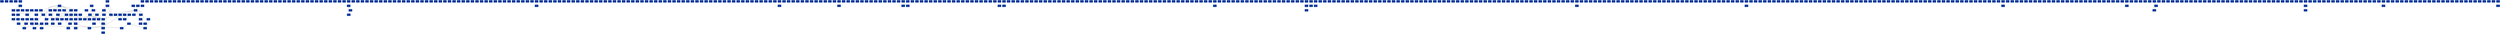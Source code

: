 strict graph grafo1 {
	graph [bb="0,0,38787,684", id=grafo1, overlap=False];
	node [label="\N", fontsize=8, shape=rectangle, style=filled];
	0 [color="#003399", fontcolor="#FFFFFF", height="0.5", pos="1392,666", width="0.75"];
	1 [color="#003399", fontcolor="#FFFFFF", height="0.5", pos="1464,666", width="0.75"];
	2 [color="#003399", fontcolor="#FFFFFF", height="0.5", pos="1536,666", width="0.75"];
	3 [color="#003399", fontcolor="#FFFFFF", height="0.5", pos="1608,666", width="0.75"];
	4 [color="#003399", fontcolor="#FFFFFF", height="0.5", pos="1680,522", width="0.75"];
	528 [color="#003399", fontcolor="#FFFFFF", height="0.5", pos="1752,450", width="0.75"];
	529 [color="#003399", fontcolor="#FFFFFF", height="0.5", pos="1752,378", width="0.75"];
	563 [color="#003399", fontcolor="#FFFFFF", height="0.5", pos="1824,378", width="0.75"];
	5 [color="#003399", fontcolor="#FFFFFF", height="0.5", pos="1752,666", width="0.75"];
	47 [color="#003399", fontcolor="#FFFFFF", height="0.5", pos="1752,594", width="0.75"];
	6 [color="#003399", fontcolor="#FFFFFF", height="0.5", pos="1824,666", width="0.75"];
	7 [color="#003399", fontcolor="#FFFFFF", height="0.5", pos="398,450", width="0.75"];
	188 [color="#003399", fontcolor="#FFFFFF", height="0.5", pos="660,306", width="0.75"];
	145 [color="#003399", fontcolor="#FFFFFF", height="0.5", pos="218,306", width="0.75"];
	209 [color="#003399", fontcolor="#FFFFFF", height="0.5", pos="135,234", width="0.75"];
	181 [color="#003399", fontcolor="#FFFFFF", height="0.5", pos="288,378", width="0.75"];
	61 [color="#003399", fontcolor="#FFFFFF", height="0.5", pos="140,378", width="0.75"];
	11 [color="#003399", fontcolor="#FFFFFF", height="0.5", pos="470,378", width="0.75"];
	183 [color="#003399", fontcolor="#FFFFFF", height="0.5", pos="614,378", width="0.75"];
	8 [color="#003399", fontcolor="#FFFFFF", height="0.5", pos="398,378", width="0.75"];
	43 [color="#003399", fontcolor="#FFFFFF", height="0.5", pos="542,378", width="0.75"];
	525 [color="#003399", fontcolor="#FFFFFF", height="0.5", pos="571,234", width="0.75"];
	217 [color="#003399", fontcolor="#FFFFFF", height="0.5", pos="334,306", width="0.75"];
	218 [color="#003399", fontcolor="#FFFFFF", height="0.5", pos="406,306", width="0.75"];
	535 [color="#003399", fontcolor="#FFFFFF", height="0.5", pos="516,306", width="0.75"];
	155 [color="#003399", fontcolor="#FFFFFF", height="0.5", pos="146,306", width="0.75"];
	382 [color="#003399", fontcolor="#FFFFFF", height="0.5", pos="99,162", width="0.75"];
	210 [color="#003399", fontcolor="#FFFFFF", height="0.5", pos="171,162", width="0.75"];
	226 [color="#003399", fontcolor="#FFFFFF", height="0.5", pos="499,234", width="0.75"];
	254 [color="#003399", fontcolor="#FFFFFF", height="0.5", pos="948,234", width="0.75"];
	219 [color="#003399", fontcolor="#FFFFFF", height="0.5", pos="372,162", width="0.75"];
	225 [color="#003399", fontcolor="#FFFFFF", height="0.5", pos="279,234", width="0.75"];
	587 [color="#003399", fontcolor="#FFFFFF", height="0.5", pos="643,234", width="0.75"];
	575 [color="#003399", fontcolor="#FFFFFF", height="0.5", pos="571,162", width="0.75"];
	9 [color="#003399", fontcolor="#FFFFFF", height="0.5", pos="796,522", width="0.75"];
	533 [color="#003399", fontcolor="#FFFFFF", height="0.5", pos="796,450", width="0.75"];
	559 [color="#003399", fontcolor="#FFFFFF", height="0.5", pos="796,378", width="0.75"];
	10 [color="#003399", fontcolor="#FFFFFF", height="0.5", pos="1896,666", width="0.75"];
	12 [color="#003399", fontcolor="#FFFFFF", height="0.5", pos="1968,666", width="0.75"];
	13 [color="#003399", fontcolor="#FFFFFF", height="0.5", pos="1249,450", width="0.75"];
	186 [color="#003399", fontcolor="#FFFFFF", height="0.5", pos="1213,378", width="0.75"];
	522 [color="#003399", fontcolor="#FFFFFF", height="0.5", pos="1168,306", width="0.75"];
	520 [color="#003399", fontcolor="#FFFFFF", height="0.5", pos="1202,162", width="0.75"];
	253 [color="#003399", fontcolor="#FFFFFF", height="0.5", pos="986,306", width="0.75"];
	488 [color="#003399", fontcolor="#FFFFFF", height="0.5", pos="1350,234", width="0.75"];
	480 [color="#003399", fontcolor="#FFFFFF", height="0.5", pos="1278,306", width="0.75"];
	196 [color="#003399", fontcolor="#FFFFFF", height="0.5", pos="876,306", width="0.75"];
	14 [color="#003399", fontcolor="#FFFFFF", height="0.5", pos="2040,666", width="0.75"];
	15 [color="#003399", fontcolor="#FFFFFF", height="0.5", pos="2112,666", width="0.75"];
	16 [color="#003399", fontcolor="#FFFFFF", height="0.5", pos="2184,666", width="0.75"];
	17 [color="#003399", fontcolor="#FFFFFF", height="0.5", pos="2256,666", width="0.75"];
	18 [color="#003399", fontcolor="#FFFFFF", height="0.5", pos="2328,666", width="0.75"];
	19 [color="#003399", fontcolor="#FFFFFF", height="0.5", pos="2400,666", width="0.75"];
	20 [color="#003399", fontcolor="#FFFFFF", height="0.5", pos="2472,666", width="0.75"];
	21 [color="#003399", fontcolor="#FFFFFF", height="0.5", pos="2544,666", width="0.75"];
	22 [color="#003399", fontcolor="#FFFFFF", height="0.5", pos="2616,666", width="0.75"];
	23 [color="#003399", fontcolor="#FFFFFF", height="0.5", pos="2688,666", width="0.75"];
	24 [color="#003399", fontcolor="#FFFFFF", height="0.5", pos="2760,666", width="0.75"];
	25 [color="#003399", fontcolor="#FFFFFF", height="0.5", pos="2832,666", width="0.75"];
	26 [color="#003399", fontcolor="#FFFFFF", height="0.5", pos="2904,666", width="0.75"];
	27 [color="#003399", fontcolor="#FFFFFF", height="0.5", pos="2976,666", width="0.75"];
	28 [color="#003399", fontcolor="#FFFFFF", height="0.5", pos="3048,666", width="0.75"];
	29 [color="#003399", fontcolor="#FFFFFF", height="0.5", pos="3120,666", width="0.75"];
	30 [color="#003399", fontcolor="#FFFFFF", height="0.5", pos="3192,666", width="0.75"];
	31 [color="#003399", fontcolor="#FFFFFF", height="0.5", pos="732,306", width="0.75"];
	491 [color="#003399", fontcolor="#FFFFFF", height="0.5", pos="766,234", width="0.75"];
	32 [color="#003399", fontcolor="#FFFFFF", height="0.5", pos="3264,666", width="0.75"];
	33 [color="#003399", fontcolor="#FFFFFF", height="0.5", pos="3336,666", width="0.75"];
	34 [color="#003399", fontcolor="#FFFFFF", height="0.5", pos="3408,666", width="0.75"];
	35 [color="#003399", fontcolor="#FFFFFF", height="0.5", pos="3480,666", width="0.75"];
	36 [color="#003399", fontcolor="#FFFFFF", height="0.5", pos="3552,666", width="0.75"];
	37 [color="#003399", fontcolor="#FFFFFF", height="0.5", pos="3624,666", width="0.75"];
	38 [color="#003399", fontcolor="#FFFFFF", height="0.5", pos="3696,666", width="0.75"];
	39 [color="#003399", fontcolor="#FFFFFF", height="0.5", pos="3768,666", width="0.75"];
	40 [color="#003399", fontcolor="#FFFFFF", height="0.5", pos="3840,666", width="0.75"];
	41 [color="#003399", fontcolor="#FFFFFF", height="0.5", pos="3912,666", width="0.75"];
	42 [color="#003399", fontcolor="#FFFFFF", height="0.5", pos="3984,666", width="0.75"];
	44 [color="#003399", fontcolor="#FFFFFF", height="0.5", pos="4056,666", width="0.75"];
	45 [color="#003399", fontcolor="#FFFFFF", height="0.5", pos="4128,666", width="0.75"];
	46 [color="#003399", fontcolor="#FFFFFF", height="0.5", pos="4200,666", width="0.75"];
	48 [color="#003399", fontcolor="#FFFFFF", height="0.5", pos="4272,666", width="0.75"];
	49 [color="#003399", fontcolor="#FFFFFF", height="0.5", pos="4344,666", width="0.75"];
	50 [color="#003399", fontcolor="#FFFFFF", height="0.5", pos="4416,666", width="0.75"];
	51 [color="#003399", fontcolor="#FFFFFF", height="0.5", pos="4488,666", width="0.75"];
	52 [color="#003399", fontcolor="#FFFFFF", height="0.5", pos="4560,666", width="0.75"];
	53 [color="#003399", fontcolor="#FFFFFF", height="0.5", pos="4632,666", width="0.75"];
	54 [color="#003399", fontcolor="#FFFFFF", height="0.5", pos="4704,666", width="0.75"];
	55 [color="#003399", fontcolor="#FFFFFF", height="0.5", pos="4776,666", width="0.75"];
	56 [color="#003399", fontcolor="#FFFFFF", height="0.5", pos="4848,666", width="0.75"];
	57 [color="#003399", fontcolor="#FFFFFF", height="0.5", pos="4920,666", width="0.75"];
	58 [color="#003399", fontcolor="#FFFFFF", height="0.5", pos="4992,666", width="0.75"];
	236 [color="#003399", fontcolor="#FFFFFF", height="0.5", pos="4992,594", width="0.75"];
	385 [color="#003399", fontcolor="#FFFFFF", height="0.5", pos="4991,450", width="0.75"];
	238 [color="#003399", fontcolor="#FFFFFF", height="0.5", pos="4964,522", width="0.75"];
	59 [color="#003399", fontcolor="#FFFFFF", height="0.5", pos="5064,666", width="0.75"];
	60 [color="#003399", fontcolor="#FFFFFF", height="0.5", pos="5136,666", width="0.75"];
	62 [color="#003399", fontcolor="#FFFFFF", height="0.5", pos="5208,666", width="0.75"];
	63 [color="#003399", fontcolor="#FFFFFF", height="0.5", pos="5280,666", width="0.75"];
	64 [color="#003399", fontcolor="#FFFFFF", height="0.5", pos="5352,666", width="0.75"];
	65 [color="#003399", fontcolor="#FFFFFF", height="0.5", pos="5424,666", width="0.75"];
	66 [color="#003399", fontcolor="#FFFFFF", height="0.5", pos="986,378", width="0.75"];
	554 [color="#003399", fontcolor="#FFFFFF", height="0.5", pos="1642,306", width="0.75"];
	579 [color="#003399", fontcolor="#FFFFFF", height="0.5", pos="1669,234", width="0.75"];
	67 [color="#003399", fontcolor="#FFFFFF", height="0.5", pos="5496,666", width="0.75"];
	68 [color="#003399", fontcolor="#FFFFFF", height="0.5", pos="5568,666", width="0.75"];
	69 [color="#003399", fontcolor="#FFFFFF", height="0.5", pos="5640,666", width="0.75"];
	70 [color="#003399", fontcolor="#FFFFFF", height="0.5", pos="5712,666", width="0.75"];
	71 [color="#003399", fontcolor="#FFFFFF", height="0.5", pos="5784,666", width="0.75"];
	72 [color="#003399", fontcolor="#FFFFFF", height="0.5", pos="5856,666", width="0.75"];
	73 [color="#003399", fontcolor="#FFFFFF", height="0.5", pos="5928,666", width="0.75"];
	74 [color="#003399", fontcolor="#FFFFFF", height="0.5", pos="6000,666", width="0.75"];
	75 [color="#003399", fontcolor="#FFFFFF", height="0.5", pos="6072,666", width="0.75"];
	76 [color="#003399", fontcolor="#FFFFFF", height="0.5", pos="6144,666", width="0.75"];
	77 [color="#003399", fontcolor="#FFFFFF", height="0.5", pos="6216,666", width="0.75"];
	78 [color="#003399", fontcolor="#FFFFFF", height="0.5", pos="6288,666", width="0.75"];
	79 [color="#003399", fontcolor="#FFFFFF", height="0.5", pos="6360,666", width="0.75"];
	80 [color="#003399", fontcolor="#FFFFFF", height="0.5", pos="6432,666", width="0.75"];
	81 [color="#003399", fontcolor="#FFFFFF", height="0.5", pos="6504,666", width="0.75"];
	82 [color="#003399", fontcolor="#FFFFFF", height="0.5", pos="6576,666", width="0.75"];
	83 [color="#003399", fontcolor="#FFFFFF", height="0.5", pos="6648,666", width="0.75"];
	84 [color="#003399", fontcolor="#FFFFFF", height="0.5", pos="6720,666", width="0.75"];
	85 [color="#003399", fontcolor="#FFFFFF", height="0.5", pos="6792,666", width="0.75"];
	86 [color="#003399", fontcolor="#FFFFFF", height="0.5", pos="6864,666", width="0.75"];
	87 [color="#003399", fontcolor="#FFFFFF", height="0.5", pos="6936,666", width="0.75"];
	88 [color="#003399", fontcolor="#FFFFFF", height="0.5", pos="7008,666", width="0.75"];
	89 [color="#003399", fontcolor="#FFFFFF", height="0.5", pos="7080,666", width="0.75"];
	90 [color="#003399", fontcolor="#FFFFFF", height="0.5", pos="7152,666", width="0.75"];
	91 [color="#003399", fontcolor="#FFFFFF", height="0.5", pos="7224,666", width="0.75"];
	92 [color="#003399", fontcolor="#FFFFFF", height="0.5", pos="7296,666", width="0.75"];
	93 [color="#003399", fontcolor="#FFFFFF", height="0.5", pos="7368,666", width="0.75"];
	94 [color="#003399", fontcolor="#FFFFFF", height="0.5", pos="7440,666", width="0.75"];
	95 [color="#003399", fontcolor="#FFFFFF", height="0.5", pos="7512,666", width="0.75"];
	96 [color="#003399", fontcolor="#FFFFFF", height="0.5", pos="7584,666", width="0.75"];
	97 [color="#003399", fontcolor="#FFFFFF", height="0.5", pos="7656,666", width="0.75"];
	98 [color="#003399", fontcolor="#FFFFFF", height="0.5", pos="7728,666", width="0.75"];
	99 [color="#003399", fontcolor="#FFFFFF", height="0.5", pos="7800,666", width="0.75"];
	100 [color="#003399", fontcolor="#FFFFFF", height="0.5", pos="7872,666", width="0.75"];
	101 [color="#003399", fontcolor="#FFFFFF", height="0.5", pos="7944,666", width="0.75"];
	134 [color="#003399", fontcolor="#FFFFFF", height="0.5", pos="7944,594", width="0.75"];
	102 [color="#003399", fontcolor="#FFFFFF", height="0.5", pos="8016,666", width="0.75"];
	103 [color="#003399", fontcolor="#FFFFFF", height="0.5", pos="8088,666", width="0.75"];
	104 [color="#003399", fontcolor="#FFFFFF", height="0.5", pos="8160,666", width="0.75"];
	105 [color="#003399", fontcolor="#FFFFFF", height="0.5", pos="8232,666", width="0.75"];
	106 [color="#003399", fontcolor="#FFFFFF", height="0.5", pos="8304,666", width="0.75"];
	107 [color="#003399", fontcolor="#FFFFFF", height="0.5", pos="8376,666", width="0.75"];
	108 [color="#003399", fontcolor="#FFFFFF", height="0.5", pos="8448,666", width="0.75"];
	109 [color="#003399", fontcolor="#FFFFFF", height="0.5", pos="8520,666", width="0.75"];
	110 [color="#003399", fontcolor="#FFFFFF", height="0.5", pos="8592,666", width="0.75"];
	111 [color="#003399", fontcolor="#FFFFFF", height="0.5", pos="8664,666", width="0.75"];
	112 [color="#003399", fontcolor="#FFFFFF", height="0.5", pos="8736,666", width="0.75"];
	113 [color="#003399", fontcolor="#FFFFFF", height="0.5", pos="8808,666", width="0.75"];
	114 [color="#003399", fontcolor="#FFFFFF", height="0.5", pos="8880,666", width="0.75"];
	115 [color="#003399", fontcolor="#FFFFFF", height="0.5", pos="8952,666", width="0.75"];
	116 [color="#003399", fontcolor="#FFFFFF", height="0.5", pos="9024,666", width="0.75"];
	117 [color="#003399", fontcolor="#FFFFFF", height="0.5", pos="9096,666", width="0.75"];
	118 [color="#003399", fontcolor="#FFFFFF", height="0.5", pos="9168,666", width="0.75"];
	119 [color="#003399", fontcolor="#FFFFFF", height="0.5", pos="9240,666", width="0.75"];
	120 [color="#003399", fontcolor="#FFFFFF", height="0.5", pos="9312,666", width="0.75"];
	121 [color="#003399", fontcolor="#FFFFFF", height="0.5", pos="9384,666", width="0.75"];
	122 [color="#003399", fontcolor="#FFFFFF", height="0.5", pos="9456,666", width="0.75"];
	123 [color="#003399", fontcolor="#FFFFFF", height="0.5", pos="9528,666", width="0.75"];
	124 [color="#003399", fontcolor="#FFFFFF", height="0.5", pos="9600,666", width="0.75"];
	125 [color="#003399", fontcolor="#FFFFFF", height="0.5", pos="9672,666", width="0.75"];
	126 [color="#003399", fontcolor="#FFFFFF", height="0.5", pos="9744,666", width="0.75"];
	127 [color="#003399", fontcolor="#FFFFFF", height="0.5", pos="9816,666", width="0.75"];
	128 [color="#003399", fontcolor="#FFFFFF", height="0.5", pos="9888,666", width="0.75"];
	129 [color="#003399", fontcolor="#FFFFFF", height="0.5", pos="9960,666", width="0.75"];
	130 [color="#003399", fontcolor="#FFFFFF", height="0.5", pos="10032,666", width="0.75"];
	131 [color="#003399", fontcolor="#FFFFFF", height="0.5", pos="10104,666", width="0.75"];
	132 [color="#003399", fontcolor="#FFFFFF", height="0.5", pos="10176,666", width="0.75"];
	133 [color="#003399", fontcolor="#FFFFFF", height="0.5", pos="10248,666", width="0.75"];
	135 [color="#003399", fontcolor="#FFFFFF", height="0.5", pos="10320,666", width="0.75"];
	136 [color="#003399", fontcolor="#FFFFFF", height="0.5", pos="10392,666", width="0.75"];
	137 [color="#003399", fontcolor="#FFFFFF", height="0.5", pos="10464,666", width="0.75"];
	138 [color="#003399", fontcolor="#FFFFFF", height="0.5", pos="10536,666", width="0.75"];
	139 [color="#003399", fontcolor="#FFFFFF", height="0.5", pos="10608,666", width="0.75"];
	140 [color="#003399", fontcolor="#FFFFFF", height="0.5", pos="10680,666", width="0.75"];
	141 [color="#003399", fontcolor="#FFFFFF", height="0.5", pos="10752,666", width="0.75"];
	142 [color="#003399", fontcolor="#FFFFFF", height="0.5", pos="10824,666", width="0.75"];
	143 [color="#003399", fontcolor="#FFFFFF", height="0.5", pos="10896,666", width="0.75"];
	144 [color="#003399", fontcolor="#FFFFFF", height="0.5", pos="10968,666", width="0.75"];
	146 [color="#003399", fontcolor="#FFFFFF", height="0.5", pos="11040,666", width="0.75"];
	147 [color="#003399", fontcolor="#FFFFFF", height="0.5", pos="11112,666", width="0.75"];
	148 [color="#003399", fontcolor="#FFFFFF", height="0.5", pos="11184,666", width="0.75"];
	149 [color="#003399", fontcolor="#FFFFFF", height="0.5", pos="11256,666", width="0.75"];
	150 [color="#003399", fontcolor="#FFFFFF", height="0.5", pos="11328,666", width="0.75"];
	151 [color="#003399", fontcolor="#FFFFFF", height="0.5", pos="11400,666", width="0.75"];
	152 [color="#003399", fontcolor="#FFFFFF", height="0.5", pos="11472,666", width="0.75"];
	153 [color="#003399", fontcolor="#FFFFFF", height="0.5", pos="11544,666", width="0.75"];
	154 [color="#003399", fontcolor="#FFFFFF", height="0.5", pos="11616,666", width="0.75"];
	156 [color="#003399", fontcolor="#FFFFFF", height="0.5", pos="11688,666", width="0.75"];
	157 [color="#003399", fontcolor="#FFFFFF", height="0.5", pos="11760,666", width="0.75"];
	260 [color="#003399", fontcolor="#FFFFFF", height="0.5", pos="11760,594", width="0.75"];
	158 [color="#003399", fontcolor="#FFFFFF", height="0.5", pos="11832,666", width="0.75"];
	159 [color="#003399", fontcolor="#FFFFFF", height="0.5", pos="11904,666", width="0.75"];
	160 [color="#003399", fontcolor="#FFFFFF", height="0.5", pos="11976,666", width="0.75"];
	161 [color="#003399", fontcolor="#FFFFFF", height="0.5", pos="12048,666", width="0.75"];
	162 [color="#003399", fontcolor="#FFFFFF", height="0.5", pos="12120,666", width="0.75"];
	163 [color="#003399", fontcolor="#FFFFFF", height="0.5", pos="27,162", width="0.75"];
	436 [color="#003399", fontcolor="#FFFFFF", height="0.5", pos="63,90", width="0.75"];
	164 [color="#003399", fontcolor="#FFFFFF", height="0.5", pos="12192,666", width="0.75"];
	165 [color="#003399", fontcolor="#FFFFFF", height="0.5", pos="12264,666", width="0.75"];
	166 [color="#003399", fontcolor="#FFFFFF", height="0.5", pos="12336,666", width="0.75"];
	167 [color="#003399", fontcolor="#FFFFFF", height="0.5", pos="12408,666", width="0.75"];
	168 [color="#003399", fontcolor="#FFFFFF", height="0.5", pos="12480,666", width="0.75"];
	169 [color="#003399", fontcolor="#FFFFFF", height="0.5", pos="12552,666", width="0.75"];
	170 [color="#003399", fontcolor="#FFFFFF", height="0.5", pos="12624,666", width="0.75"];
	171 [color="#003399", fontcolor="#FFFFFF", height="0.5", pos="12696,666", width="0.75"];
	174 [color="#003399", fontcolor="#FFFFFF", height="0.5", pos="12696,594", width="0.75"];
	172 [color="#003399", fontcolor="#FFFFFF", height="0.5", pos="12768,666", width="0.75"];
	173 [color="#003399", fontcolor="#FFFFFF", height="0.5", pos="12840,666", width="0.75"];
	175 [color="#003399", fontcolor="#FFFFFF", height="0.5", pos="12912,666", width="0.75"];
	176 [color="#003399", fontcolor="#FFFFFF", height="0.5", pos="12984,666", width="0.75"];
	177 [color="#003399", fontcolor="#FFFFFF", height="0.5", pos="13056,666", width="0.75"];
	178 [color="#003399", fontcolor="#FFFFFF", height="0.5", pos="13128,666", width="0.75"];
	179 [color="#003399", fontcolor="#FFFFFF", height="0.5", pos="13200,666", width="0.75"];
	180 [color="#003399", fontcolor="#FFFFFF", height="0.5", pos="13272,666", width="0.75"];
	182 [color="#003399", fontcolor="#FFFFFF", height="0.5", pos="1177,450", width="0.75"];
	184 [color="#003399", fontcolor="#FFFFFF", height="0.5", pos="1572,450", width="0.75"];
	224 [color="#003399", fontcolor="#FFFFFF", height="0.5", pos="1608,378", width="0.75"];
	208 [color="#003399", fontcolor="#FFFFFF", height="0.5", pos="1536,378", width="0.75"];
	536 [color="#003399", fontcolor="#FFFFFF", height="0.5", pos="1570,306", width="0.75"];
	185 [color="#003399", fontcolor="#FFFFFF", height="0.5", pos="1824,522", width="0.75"];
	484 [color="#003399", fontcolor="#FFFFFF", height="0.5", pos="876,234", width="0.75"];
	249 [color="#003399", fontcolor="#FFFFFF", height="0.5", pos="427,90", width="0.75"];
	187 [color="#003399", fontcolor="#FFFFFF", height="0.5", pos="13344,666", width="0.75"];
	189 [color="#003399", fontcolor="#FFFFFF", height="0.5", pos="13416,666", width="0.75"];
	190 [color="#003399", fontcolor="#FFFFFF", height="0.5", pos="13488,666", width="0.75"];
	191 [color="#003399", fontcolor="#FFFFFF", height="0.5", pos="13560,666", width="0.75"];
	192 [color="#003399", fontcolor="#FFFFFF", height="0.5", pos="13632,666", width="0.75"];
	193 [color="#003399", fontcolor="#FFFFFF", height="0.5", pos="804,306", width="0.75"];
	194 [color="#003399", fontcolor="#FFFFFF", height="0.5", pos="13704,666", width="0.75"];
	417 [color="#003399", fontcolor="#FFFFFF", height="0.5", pos="13704,594", width="0.75"];
	195 [color="#003399", fontcolor="#FFFFFF", height="0.5", pos="13848,666", width="0.75"];
	197 [color="#003399", fontcolor="#FFFFFF", height="0.5", pos="13920,666", width="0.75"];
	198 [color="#003399", fontcolor="#FFFFFF", height="0.5", pos="13992,666", width="0.75"];
	199 [color="#003399", fontcolor="#FFFFFF", height="0.5", pos="14064,666", width="0.75"];
	200 [color="#003399", fontcolor="#FFFFFF", height="0.5", pos="14136,666", width="0.75"];
	201 [color="#003399", fontcolor="#FFFFFF", height="0.5", pos="14208,666", width="0.75"];
	202 [color="#003399", fontcolor="#FFFFFF", height="0.5", pos="14280,666", width="0.75"];
	203 [color="#003399", fontcolor="#FFFFFF", height="0.5", pos="14352,666", width="0.75"];
	204 [color="#003399", fontcolor="#FFFFFF", height="0.5", pos="14424,666", width="0.75"];
	205 [color="#003399", fontcolor="#FFFFFF", height="0.5", pos="14496,666", width="0.75"];
	206 [color="#003399", fontcolor="#FFFFFF", height="0.5", pos="14568,666", width="0.75"];
	207 [color="#003399", fontcolor="#FFFFFF", height="0.5", pos="14640,666", width="0.75"];
	438 [color="#003399", fontcolor="#FFFFFF", height="0.5", pos="171,90", width="0.75"];
	211 [color="#003399", fontcolor="#FFFFFF", height="0.5", pos="14712,666", width="0.75"];
	212 [color="#003399", fontcolor="#FFFFFF", height="0.5", pos="14784,666", width="0.75"];
	213 [color="#003399", fontcolor="#FFFFFF", height="0.5", pos="14856,666", width="0.75"];
	214 [color="#003399", fontcolor="#FFFFFF", height="0.5", pos="14928,666", width="0.75"];
	215 [color="#003399", fontcolor="#FFFFFF", height="0.5", pos="15000,666", width="0.75"];
	216 [color="#003399", fontcolor="#FFFFFF", height="0.5", pos="15072,666", width="0.75"];
	433 [color="#003399", fontcolor="#FFFFFF", height="0.5", pos="436,18", width="0.75"];
	343 [color="#003399", fontcolor="#FFFFFF", height="0.5", pos="499,90", width="0.75"];
	248 [color="#003399", fontcolor="#FFFFFF", height="0.5", pos="279,162", width="0.75"];
	261 [color="#003399", fontcolor="#FFFFFF", height="0.5", pos="1020,162", width="0.75"];
	422 [color="#003399", fontcolor="#FFFFFF", height="0.5", pos="471,162", width="0.75"];
	220 [color="#003399", fontcolor="#FFFFFF", height="0.5", pos="15144,666", width="0.75"];
	221 [color="#003399", fontcolor="#FFFFFF", height="0.5", pos="15216,666", width="0.75"];
	230 [color="#003399", fontcolor="#FFFFFF", height="0.5", pos="15216,594", width="0.75"];
	222 [color="#003399", fontcolor="#FFFFFF", height="0.5", pos="15288,666", width="0.75"];
	402 [color="#003399", fontcolor="#FFFFFF", height="0.5", pos="15288,594", width="0.75"];
	223 [color="#003399", fontcolor="#FFFFFF", height="0.5", pos="15360,666", width="0.75"];
	263 [color="#003399", fontcolor="#FFFFFF", height="0.5", pos="279,90", width="0.75"];
	227 [color="#003399", fontcolor="#FFFFFF", height="0.5", pos="15432,666", width="0.75"];
	228 [color="#003399", fontcolor="#FFFFFF", height="0.5", pos="15504,666", width="0.75"];
	229 [color="#003399", fontcolor="#FFFFFF", height="0.5", pos="15576,666", width="0.75"];
	231 [color="#003399", fontcolor="#FFFFFF", height="0.5", pos="15648,666", width="0.75"];
	232 [color="#003399", fontcolor="#FFFFFF", height="0.5", pos="15720,666", width="0.75"];
	233 [color="#003399", fontcolor="#FFFFFF", height="0.5", pos="15792,666", width="0.75"];
	234 [color="#003399", fontcolor="#FFFFFF", height="0.5", pos="15864,666", width="0.75"];
	235 [color="#003399", fontcolor="#FFFFFF", height="0.5", pos="15936,666", width="0.75"];
	237 [color="#003399", fontcolor="#FFFFFF", height="0.5", pos="16008,666", width="0.75"];
	239 [color="#003399", fontcolor="#FFFFFF", height="0.5", pos="16080,666", width="0.75"];
	240 [color="#003399", fontcolor="#FFFFFF", height="0.5", pos="16152,666", width="0.75"];
	241 [color="#003399", fontcolor="#FFFFFF", height="0.5", pos="16224,666", width="0.75"];
	242 [color="#003399", fontcolor="#FFFFFF", height="0.5", pos="16296,666", width="0.75"];
	243 [color="#003399", fontcolor="#FFFFFF", height="0.5", pos="16368,666", width="0.75"];
	244 [color="#003399", fontcolor="#FFFFFF", height="0.5", pos="16440,666", width="0.75"];
	245 [color="#003399", fontcolor="#FFFFFF", height="0.5", pos="16512,666", width="0.75"];
	246 [color="#003399", fontcolor="#FFFFFF", height="0.5", pos="16584,666", width="0.75"];
	247 [color="#003399", fontcolor="#FFFFFF", height="0.5", pos="207,234", width="0.75"];
	250 [color="#003399", fontcolor="#FFFFFF", height="0.5", pos="16656,666", width="0.75"];
	251 [color="#003399", fontcolor="#FFFFFF", height="0.5", pos="16728,666", width="0.75"];
	252 [color="#003399", fontcolor="#FFFFFF", height="0.5", pos="16800,666", width="0.75"];
	373 [color="#003399", fontcolor="#FFFFFF", height="0.5", pos="1147,90", width="0.75"];
	255 [color="#003399", fontcolor="#FFFFFF", height="0.5", pos="16872,666", width="0.75"];
	256 [color="#003399", fontcolor="#FFFFFF", height="0.5", pos="16944,666", width="0.75"];
	257 [color="#003399", fontcolor="#FFFFFF", height="0.5", pos="17016,666", width="0.75"];
	258 [color="#003399", fontcolor="#FFFFFF", height="0.5", pos="17088,666", width="0.75"];
	259 [color="#003399", fontcolor="#FFFFFF", height="0.5", pos="17160,666", width="0.75"];
	377 [color="#003399", fontcolor="#FFFFFF", height="0.5", pos="1147,18", width="0.75"];
	262 [color="#003399", fontcolor="#FFFFFF", height="0.5", pos="17232,666", width="0.75"];
	264 [color="#003399", fontcolor="#FFFFFF", height="0.5", pos="17304,666", width="0.75"];
	265 [color="#003399", fontcolor="#FFFFFF", height="0.5", pos="17376,666", width="0.75"];
	266 [color="#003399", fontcolor="#FFFFFF", height="0.5", pos="17448,666", width="0.75"];
	267 [color="#003399", fontcolor="#FFFFFF", height="0.5", pos="17520,666", width="0.75"];
	268 [color="#003399", fontcolor="#FFFFFF", height="0.5", pos="17592,666", width="0.75"];
	269 [color="#003399", fontcolor="#FFFFFF", height="0.5", pos="17664,666", width="0.75"];
	270 [color="#003399", fontcolor="#FFFFFF", height="0.5", pos="17736,666", width="0.75"];
	271 [color="#003399", fontcolor="#FFFFFF", height="0.5", pos="17808,666", width="0.75"];
	272 [color="#003399", fontcolor="#FFFFFF", height="0.5", pos="17880,666", width="0.75"];
	273 [color="#003399", fontcolor="#FFFFFF", height="0.5", pos="17952,666", width="0.75"];
	274 [color="#003399", fontcolor="#FFFFFF", height="0.5", pos="18024,666", width="0.75"];
	275 [color="#003399", fontcolor="#FFFFFF", height="0.5", pos="18096,666", width="0.75"];
	276 [color="#003399", fontcolor="#FFFFFF", height="0.5", pos="18168,666", width="0.75"];
	277 [color="#003399", fontcolor="#FFFFFF", height="0.5", pos="18240,666", width="0.75"];
	278 [color="#003399", fontcolor="#FFFFFF", height="0.5", pos="18312,666", width="0.75"];
	279 [color="#003399", fontcolor="#FFFFFF", height="0.5", pos="18384,666", width="0.75"];
	280 [color="#003399", fontcolor="#FFFFFF", height="0.5", pos="18456,666", width="0.75"];
	281 [color="#003399", fontcolor="#FFFFFF", height="0.5", pos="18528,666", width="0.75"];
	282 [color="#003399", fontcolor="#FFFFFF", height="0.5", pos="18600,666", width="0.75"];
	292 [color="#003399", fontcolor="#FFFFFF", height="0.5", pos="18600,594", width="0.75"];
	283 [color="#003399", fontcolor="#FFFFFF", height="0.5", pos="18672,666", width="0.75"];
	284 [color="#003399", fontcolor="#FFFFFF", height="0.5", pos="18744,666", width="0.75"];
	285 [color="#003399", fontcolor="#FFFFFF", height="0.5", pos="18816,666", width="0.75"];
	286 [color="#003399", fontcolor="#FFFFFF", height="0.5", pos="18888,666", width="0.75"];
	287 [color="#003399", fontcolor="#FFFFFF", height="0.5", pos="18960,666", width="0.75"];
	288 [color="#003399", fontcolor="#FFFFFF", height="0.5", pos="19032,666", width="0.75"];
	289 [color="#003399", fontcolor="#FFFFFF", height="0.5", pos="19104,666", width="0.75"];
	290 [color="#003399", fontcolor="#FFFFFF", height="0.5", pos="13776,666", width="0.75"];
	618 [color="#003399", fontcolor="#FFFFFF", height="0.5", pos="13776,594", width="0.75"];
	291 [color="#003399", fontcolor="#FFFFFF", height="0.5", pos="19176,666", width="0.75"];
	293 [color="#003399", fontcolor="#FFFFFF", height="0.5", pos="19248,666", width="0.75"];
	294 [color="#003399", fontcolor="#FFFFFF", height="0.5", pos="19320,666", width="0.75"];
	295 [color="#003399", fontcolor="#FFFFFF", height="0.5", pos="19392,666", width="0.75"];
	296 [color="#003399", fontcolor="#FFFFFF", height="0.5", pos="19464,666", width="0.75"];
	297 [color="#003399", fontcolor="#FFFFFF", height="0.5", pos="19536,666", width="0.75"];
	298 [color="#003399", fontcolor="#FFFFFF", height="0.5", pos="19608,666", width="0.75"];
	299 [color="#003399", fontcolor="#FFFFFF", height="0.5", pos="19680,666", width="0.75"];
	300 [color="#003399", fontcolor="#FFFFFF", height="0.5", pos="19752,666", width="0.75"];
	301 [color="#003399", fontcolor="#FFFFFF", height="0.5", pos="1680,666", width="0.75"];
	308 [color="#003399", fontcolor="#FFFFFF", height="0.5", pos="1680,594", width="0.75"];
	524 [color="#003399", fontcolor="#FFFFFF", height="0.5", pos="1608,522", width="0.75"];
	321 [color="#003399", fontcolor="#FFFFFF", height="0.5", pos="1752,522", width="0.75"];
	302 [color="#003399", fontcolor="#FFFFFF", height="0.5", pos="19824,666", width="0.75"];
	303 [color="#003399", fontcolor="#FFFFFF", height="0.5", pos="19896,666", width="0.75"];
	304 [color="#003399", fontcolor="#FFFFFF", height="0.5", pos="19968,666", width="0.75"];
	305 [color="#003399", fontcolor="#FFFFFF", height="0.5", pos="20040,666", width="0.75"];
	437 [color="#003399", fontcolor="#FFFFFF", height="0.5", pos="20112,594", width="0.75"];
	309 [color="#003399", fontcolor="#FFFFFF", height="0.5", pos="20040,594", width="0.75"];
	306 [color="#003399", fontcolor="#FFFFFF", height="0.5", pos="19968,594", width="0.75"];
	460 [color="#003399", fontcolor="#FFFFFF", height="0.5", pos="20112,522", width="0.75"];
	307 [color="#003399", fontcolor="#FFFFFF", height="0.5", pos="20184,666", width="0.75"];
	310 [color="#003399", fontcolor="#FFFFFF", height="0.5", pos="20256,666", width="0.75"];
	311 [color="#003399", fontcolor="#FFFFFF", height="0.5", pos="20328,666", width="0.75"];
	312 [color="#003399", fontcolor="#FFFFFF", height="0.5", pos="20400,666", width="0.75"];
	313 [color="#003399", fontcolor="#FFFFFF", height="0.5", pos="20472,666", width="0.75"];
	314 [color="#003399", fontcolor="#FFFFFF", height="0.5", pos="20544,666", width="0.75"];
	315 [color="#003399", fontcolor="#FFFFFF", height="0.5", pos="20616,666", width="0.75"];
	316 [color="#003399", fontcolor="#FFFFFF", height="0.5", pos="20688,666", width="0.75"];
	317 [color="#003399", fontcolor="#FFFFFF", height="0.5", pos="20760,666", width="0.75"];
	318 [color="#003399", fontcolor="#FFFFFF", height="0.5", pos="20832,666", width="0.75"];
	319 [color="#003399", fontcolor="#FFFFFF", height="0.5", pos="20904,666", width="0.75"];
	320 [color="#003399", fontcolor="#FFFFFF", height="0.5", pos="20976,666", width="0.75"];
	322 [color="#003399", fontcolor="#FFFFFF", height="0.5", pos="21048,666", width="0.75"];
	323 [color="#003399", fontcolor="#FFFFFF", height="0.5", pos="21120,666", width="0.75"];
	324 [color="#003399", fontcolor="#FFFFFF", height="0.5", pos="21192,666", width="0.75"];
	325 [color="#003399", fontcolor="#FFFFFF", height="0.5", pos="21264,666", width="0.75"];
	326 [color="#003399", fontcolor="#FFFFFF", height="0.5", pos="21336,666", width="0.75"];
	327 [color="#003399", fontcolor="#FFFFFF", height="0.5", pos="21408,666", width="0.75"];
	328 [color="#003399", fontcolor="#FFFFFF", height="0.5", pos="21480,666", width="0.75"];
	329 [color="#003399", fontcolor="#FFFFFF", height="0.5", pos="1058,450", width="0.75"];
	335 [color="#003399", fontcolor="#FFFFFF", height="0.5", pos="1096,306", width="0.75"];
	330 [color="#003399", fontcolor="#FFFFFF", height="0.5", pos="1058,378", width="0.75"];
	344 [color="#003399", fontcolor="#FFFFFF", height="0.5", pos="1020,234", width="0.75"];
	337 [color="#003399", fontcolor="#FFFFFF", height="0.5", pos="1092,234", width="0.75"];
	338 [color="#003399", fontcolor="#FFFFFF", height="0.5", pos="1240,234", width="0.75"];
	362 [color="#003399", fontcolor="#FFFFFF", height="0.5", pos="1346,162", width="0.75"];
	331 [color="#003399", fontcolor="#FFFFFF", height="0.5", pos="21552,666", width="0.75"];
	332 [color="#003399", fontcolor="#FFFFFF", height="0.5", pos="21624,666", width="0.75"];
	333 [color="#003399", fontcolor="#FFFFFF", height="0.5", pos="1460,306", width="0.75"];
	339 [color="#003399", fontcolor="#FFFFFF", height="0.5", pos="1460,234", width="0.75"];
	341 [color="#003399", fontcolor="#FFFFFF", height="0.5", pos="1439,162", width="0.75"];
	342 [color="#003399", fontcolor="#FFFFFF", height="0.5", pos="1274,162", width="0.75"];
	487 [color="#003399", fontcolor="#FFFFFF", height="0.5", pos="1511,162", width="0.75"];
	334 [color="#003399", fontcolor="#FFFFFF", height="0.5", pos="1426,378", width="0.75"];
	336 [color="#003399", fontcolor="#FFFFFF", height="0.5", pos="1388,306", width="0.75"];
	364 [color="#003399", fontcolor="#FFFFFF", height="0.5", pos="1274,90", width="0.75"];
	340 [color="#003399", fontcolor="#FFFFFF", height="0.5", pos="21696,666", width="0.75"];
	345 [color="#003399", fontcolor="#FFFFFF", height="0.5", pos="21768,666", width="0.75"];
	346 [color="#003399", fontcolor="#FFFFFF", height="0.5", pos="21840,666", width="0.75"];
	347 [color="#003399", fontcolor="#FFFFFF", height="0.5", pos="21912,666", width="0.75"];
	348 [color="#003399", fontcolor="#FFFFFF", height="0.5", pos="21984,666", width="0.75"];
	349 [color="#003399", fontcolor="#FFFFFF", height="0.5", pos="22056,666", width="0.75"];
	350 [color="#003399", fontcolor="#FFFFFF", height="0.5", pos="22128,666", width="0.75"];
	351 [color="#003399", fontcolor="#FFFFFF", height="0.5", pos="22200,666", width="0.75"];
	352 [color="#003399", fontcolor="#FFFFFF", height="0.5", pos="22272,666", width="0.75"];
	353 [color="#003399", fontcolor="#FFFFFF", height="0.5", pos="22344,666", width="0.75"];
	354 [color="#003399", fontcolor="#FFFFFF", height="0.5", pos="22416,666", width="0.75"];
	355 [color="#003399", fontcolor="#FFFFFF", height="0.5", pos="22488,666", width="0.75"];
	356 [color="#003399", fontcolor="#FFFFFF", height="0.5", pos="22560,666", width="0.75"];
	357 [color="#003399", fontcolor="#FFFFFF", height="0.5", pos="22632,666", width="0.75"];
	358 [color="#003399", fontcolor="#FFFFFF", height="0.5", pos="22704,666", width="0.75"];
	359 [color="#003399", fontcolor="#FFFFFF", height="0.5", pos="22776,666", width="0.75"];
	360 [color="#003399", fontcolor="#FFFFFF", height="0.5", pos="22848,666", width="0.75"];
	361 [color="#003399", fontcolor="#FFFFFF", height="0.5", pos="22920,666", width="0.75"];
	363 [color="#003399", fontcolor="#FFFFFF", height="0.5", pos="22992,666", width="0.75"];
	365 [color="#003399", fontcolor="#FFFFFF", height="0.5", pos="23064,666", width="0.75"];
	366 [color="#003399", fontcolor="#FFFFFF", height="0.5", pos="23136,666", width="0.75"];
	367 [color="#003399", fontcolor="#FFFFFF", height="0.5", pos="23208,666", width="0.75"];
	368 [color="#003399", fontcolor="#FFFFFF", height="0.5", pos="23280,666", width="0.75"];
	369 [color="#003399", fontcolor="#FFFFFF", height="0.5", pos="23352,666", width="0.75"];
	370 [color="#003399", fontcolor="#FFFFFF", height="0.5", pos="23424,666", width="0.75"];
	371 [color="#003399", fontcolor="#FFFFFF", height="0.5", pos="23496,666", width="0.75"];
	372 [color="#003399", fontcolor="#FFFFFF", height="0.5", pos="23568,666", width="0.75"];
	374 [color="#003399", fontcolor="#FFFFFF", height="0.5", pos="23640,666", width="0.75"];
	375 [color="#003399", fontcolor="#FFFFFF", height="0.5", pos="23712,666", width="0.75"];
	376 [color="#003399", fontcolor="#FFFFFF", height="0.5", pos="23784,666", width="0.75"];
	378 [color="#003399", fontcolor="#FFFFFF", height="0.5", pos="23856,666", width="0.75"];
	379 [color="#003399", fontcolor="#FFFFFF", height="0.5", pos="23928,666", width="0.75"];
	380 [color="#003399", fontcolor="#FFFFFF", height="0.5", pos="24000,666", width="0.75"];
	381 [color="#003399", fontcolor="#FFFFFF", height="0.5", pos="24072,666", width="0.75"];
	383 [color="#003399", fontcolor="#FFFFFF", height="0.5", pos="24144,666", width="0.75"];
	384 [color="#003399", fontcolor="#FFFFFF", height="0.5", pos="24216,666", width="0.75"];
	386 [color="#003399", fontcolor="#FFFFFF", height="0.5", pos="24288,666", width="0.75"];
	389 [color="#003399", fontcolor="#FFFFFF", height="0.5", pos="24288,594", width="0.75"];
	387 [color="#003399", fontcolor="#FFFFFF", height="0.5", pos="24360,666", width="0.75"];
	388 [color="#003399", fontcolor="#FFFFFF", height="0.5", pos="24432,666", width="0.75"];
	390 [color="#003399", fontcolor="#FFFFFF", height="0.5", pos="24504,666", width="0.75"];
	391 [color="#003399", fontcolor="#FFFFFF", height="0.5", pos="24576,666", width="0.75"];
	392 [color="#003399", fontcolor="#FFFFFF", height="0.5", pos="24648,666", width="0.75"];
	393 [color="#003399", fontcolor="#FFFFFF", height="0.5", pos="24720,666", width="0.75"];
	394 [color="#003399", fontcolor="#FFFFFF", height="0.5", pos="24792,666", width="0.75"];
	395 [color="#003399", fontcolor="#FFFFFF", height="0.5", pos="24864,666", width="0.75"];
	396 [color="#003399", fontcolor="#FFFFFF", height="0.5", pos="24936,666", width="0.75"];
	397 [color="#003399", fontcolor="#FFFFFF", height="0.5", pos="25008,666", width="0.75"];
	398 [color="#003399", fontcolor="#FFFFFF", height="0.5", pos="25080,666", width="0.75"];
	399 [color="#003399", fontcolor="#FFFFFF", height="0.5", pos="25152,666", width="0.75"];
	400 [color="#003399", fontcolor="#FFFFFF", height="0.5", pos="25224,666", width="0.75"];
	401 [color="#003399", fontcolor="#FFFFFF", height="0.5", pos="25296,666", width="0.75"];
	403 [color="#003399", fontcolor="#FFFFFF", height="0.5", pos="25368,666", width="0.75"];
	404 [color="#003399", fontcolor="#FFFFFF", height="0.5", pos="25440,666", width="0.75"];
	405 [color="#003399", fontcolor="#FFFFFF", height="0.5", pos="25512,666", width="0.75"];
	406 [color="#003399", fontcolor="#FFFFFF", height="0.5", pos="25584,666", width="0.75"];
	407 [color="#003399", fontcolor="#FFFFFF", height="0.5", pos="25656,666", width="0.75"];
	408 [color="#003399", fontcolor="#FFFFFF", height="0.5", pos="25728,666", width="0.75"];
	409 [color="#003399", fontcolor="#FFFFFF", height="0.5", pos="25800,666", width="0.75"];
	410 [color="#003399", fontcolor="#FFFFFF", height="0.5", pos="427,234", width="0.75"];
	411 [color="#003399", fontcolor="#FFFFFF", height="0.5", pos="25872,666", width="0.75"];
	412 [color="#003399", fontcolor="#FFFFFF", height="0.5", pos="25944,666", width="0.75"];
	413 [color="#003399", fontcolor="#FFFFFF", height="0.5", pos="26016,666", width="0.75"];
	414 [color="#003399", fontcolor="#FFFFFF", height="0.5", pos="26088,666", width="0.75"];
	415 [color="#003399", fontcolor="#FFFFFF", height="0.5", pos="26160,666", width="0.75"];
	416 [color="#003399", fontcolor="#FFFFFF", height="0.5", pos="26232,666", width="0.75"];
	418 [color="#003399", fontcolor="#FFFFFF", height="0.5", pos="26304,666", width="0.75"];
	419 [color="#003399", fontcolor="#FFFFFF", height="0.5", pos="26376,666", width="0.75"];
	420 [color="#003399", fontcolor="#FFFFFF", height="0.5", pos="26448,666", width="0.75"];
	421 [color="#003399", fontcolor="#FFFFFF", height="0.5", pos="26520,666", width="0.75"];
	423 [color="#003399", fontcolor="#FFFFFF", height="0.5", pos="26592,666", width="0.75"];
	424 [color="#003399", fontcolor="#FFFFFF", height="0.5", pos="26664,666", width="0.75"];
	425 [color="#003399", fontcolor="#FFFFFF", height="0.5", pos="26736,666", width="0.75"];
	426 [color="#003399", fontcolor="#FFFFFF", height="0.5", pos="26808,666", width="0.75"];
	427 [color="#003399", fontcolor="#FFFFFF", height="0.5", pos="26880,666", width="0.75"];
	428 [color="#003399", fontcolor="#FFFFFF", height="0.5", pos="26952,666", width="0.75"];
	429 [color="#003399", fontcolor="#FFFFFF", height="0.5", pos="26952,594", width="0.75"];
	430 [color="#003399", fontcolor="#FFFFFF", height="0.5", pos="27024,666", width="0.75"];
	431 [color="#003399", fontcolor="#FFFFFF", height="0.5", pos="27096,666", width="0.75"];
	432 [color="#003399", fontcolor="#FFFFFF", height="0.5", pos="20112,666", width="0.75"];
	434 [color="#003399", fontcolor="#FFFFFF", height="0.5", pos="27168,666", width="0.75"];
	435 [color="#003399", fontcolor="#FFFFFF", height="0.5", pos="27240,666", width="0.75"];
	439 [color="#003399", fontcolor="#FFFFFF", height="0.5", pos="27312,666", width="0.75"];
	440 [color="#003399", fontcolor="#FFFFFF", height="0.5", pos="27384,666", width="0.75"];
	441 [color="#003399", fontcolor="#FFFFFF", height="0.5", pos="27456,666", width="0.75"];
	442 [color="#003399", fontcolor="#FFFFFF", height="0.5", pos="27528,666", width="0.75"];
	443 [color="#003399", fontcolor="#FFFFFF", height="0.5", pos="27600,666", width="0.75"];
	444 [color="#003399", fontcolor="#FFFFFF", height="0.5", pos="27672,666", width="0.75"];
	445 [color="#003399", fontcolor="#FFFFFF", height="0.5", pos="27744,666", width="0.75"];
	446 [color="#003399", fontcolor="#FFFFFF", height="0.5", pos="27816,666", width="0.75"];
	447 [color="#003399", fontcolor="#FFFFFF", height="0.5", pos="27888,666", width="0.75"];
	448 [color="#003399", fontcolor="#FFFFFF", height="0.5", pos="27960,666", width="0.75"];
	449 [color="#003399", fontcolor="#FFFFFF", height="0.5", pos="28032,666", width="0.75"];
	450 [color="#003399", fontcolor="#FFFFFF", height="0.5", pos="28104,666", width="0.75"];
	451 [color="#003399", fontcolor="#FFFFFF", height="0.5", pos="28176,666", width="0.75"];
	452 [color="#003399", fontcolor="#FFFFFF", height="0.5", pos="28248,666", width="0.75"];
	453 [color="#003399", fontcolor="#FFFFFF", height="0.5", pos="28320,666", width="0.75"];
	454 [color="#003399", fontcolor="#FFFFFF", height="0.5", pos="28392,666", width="0.75"];
	455 [color="#003399", fontcolor="#FFFFFF", height="0.5", pos="28464,666", width="0.75"];
	456 [color="#003399", fontcolor="#FFFFFF", height="0.5", pos="28536,666", width="0.75"];
	457 [color="#003399", fontcolor="#FFFFFF", height="0.5", pos="28608,666", width="0.75"];
	458 [color="#003399", fontcolor="#FFFFFF", height="0.5", pos="28680,666", width="0.75"];
	459 [color="#003399", fontcolor="#FFFFFF", height="0.5", pos="28752,666", width="0.75"];
	461 [color="#003399", fontcolor="#FFFFFF", height="0.5", pos="28824,666", width="0.75"];
	462 [color="#003399", fontcolor="#FFFFFF", height="0.5", pos="28896,666", width="0.75"];
	463 [color="#003399", fontcolor="#FFFFFF", height="0.5", pos="28968,666", width="0.75"];
	464 [color="#003399", fontcolor="#FFFFFF", height="0.5", pos="29040,666", width="0.75"];
	465 [color="#003399", fontcolor="#FFFFFF", height="0.5", pos="29112,666", width="0.75"];
	466 [color="#003399", fontcolor="#FFFFFF", height="0.5", pos="29184,666", width="0.75"];
	467 [color="#003399", fontcolor="#FFFFFF", height="0.5", pos="29256,666", width="0.75"];
	468 [color="#003399", fontcolor="#FFFFFF", height="0.5", pos="29328,666", width="0.75"];
	469 [color="#003399", fontcolor="#FFFFFF", height="0.5", pos="29400,666", width="0.75"];
	470 [color="#003399", fontcolor="#FFFFFF", height="0.5", pos="29472,666", width="0.75"];
	471 [color="#003399", fontcolor="#FFFFFF", height="0.5", pos="29544,666", width="0.75"];
	472 [color="#003399", fontcolor="#FFFFFF", height="0.5", pos="29616,666", width="0.75"];
	473 [color="#003399", fontcolor="#FFFFFF", height="0.5", pos="29688,666", width="0.75"];
	474 [color="#003399", fontcolor="#FFFFFF", height="0.5", pos="29760,666", width="0.75"];
	475 [color="#003399", fontcolor="#FFFFFF", height="0.5", pos="29832,666", width="0.75"];
	476 [color="#003399", fontcolor="#FFFFFF", height="0.5", pos="29904,666", width="0.75"];
	477 [color="#003399", fontcolor="#FFFFFF", height="0.5", pos="29976,666", width="0.75"];
	478 [color="#003399", fontcolor="#FFFFFF", height="0.5", pos="30048,666", width="0.75"];
	479 [color="#003399", fontcolor="#FFFFFF", height="0.5", pos="30120,666", width="0.75"];
	481 [color="#003399", fontcolor="#FFFFFF", height="0.5", pos="30192,666", width="0.75"];
	482 [color="#003399", fontcolor="#FFFFFF", height="0.5", pos="30264,666", width="0.75"];
	483 [color="#003399", fontcolor="#FFFFFF", height="0.5", pos="30336,666", width="0.75"];
	485 [color="#003399", fontcolor="#FFFFFF", height="0.5", pos="30408,666", width="0.75"];
	486 [color="#003399", fontcolor="#FFFFFF", height="0.5", pos="30480,666", width="0.75"];
	489 [color="#003399", fontcolor="#FFFFFF", height="0.5", pos="30552,666", width="0.75"];
	490 [color="#003399", fontcolor="#FFFFFF", height="0.5", pos="30624,666", width="0.75"];
	492 [color="#003399", fontcolor="#FFFFFF", height="0.5", pos="30696,666", width="0.75"];
	493 [color="#003399", fontcolor="#FFFFFF", height="0.5", pos="30768,666", width="0.75"];
	494 [color="#003399", fontcolor="#FFFFFF", height="0.5", pos="30840,666", width="0.75"];
	495 [color="#003399", fontcolor="#FFFFFF", height="0.5", pos="30912,666", width="0.75"];
	496 [color="#003399", fontcolor="#FFFFFF", height="0.5", pos="30984,666", width="0.75"];
	611 [color="#003399", fontcolor="#FFFFFF", height="0.5", pos="30984,594", width="0.75"];
	497 [color="#003399", fontcolor="#FFFFFF", height="0.5", pos="31056,666", width="0.75"];
	498 [color="#003399", fontcolor="#FFFFFF", height="0.5", pos="31128,666", width="0.75"];
	499 [color="#003399", fontcolor="#FFFFFF", height="0.5", pos="31200,666", width="0.75"];
	500 [color="#003399", fontcolor="#FFFFFF", height="0.5", pos="31272,666", width="0.75"];
	501 [color="#003399", fontcolor="#FFFFFF", height="0.5", pos="31344,666", width="0.75"];
	502 [color="#003399", fontcolor="#FFFFFF", height="0.5", pos="31416,666", width="0.75"];
	503 [color="#003399", fontcolor="#FFFFFF", height="0.5", pos="31488,666", width="0.75"];
	504 [color="#003399", fontcolor="#FFFFFF", height="0.5", pos="31560,666", width="0.75"];
	505 [color="#003399", fontcolor="#FFFFFF", height="0.5", pos="31632,666", width="0.75"];
	506 [color="#003399", fontcolor="#FFFFFF", height="0.5", pos="31704,666", width="0.75"];
	507 [color="#003399", fontcolor="#FFFFFF", height="0.5", pos="31776,666", width="0.75"];
	508 [color="#003399", fontcolor="#FFFFFF", height="0.5", pos="31848,666", width="0.75"];
	509 [color="#003399", fontcolor="#FFFFFF", height="0.5", pos="31920,666", width="0.75"];
	510 [color="#003399", fontcolor="#FFFFFF", height="0.5", pos="31992,666", width="0.75"];
	511 [color="#003399", fontcolor="#FFFFFF", height="0.5", pos="32064,666", width="0.75"];
	512 [color="#003399", fontcolor="#FFFFFF", height="0.5", pos="32136,666", width="0.75"];
	513 [color="#003399", fontcolor="#FFFFFF", height="0.5", pos="32208,666", width="0.75"];
	514 [color="#003399", fontcolor="#FFFFFF", height="0.5", pos="32280,666", width="0.75"];
	515 [color="#003399", fontcolor="#FFFFFF", height="0.5", pos="32352,666", width="0.75"];
	516 [color="#003399", fontcolor="#FFFFFF", height="0.5", pos="32424,666", width="0.75"];
	517 [color="#003399", fontcolor="#FFFFFF", height="0.5", pos="32496,666", width="0.75"];
	518 [color="#003399", fontcolor="#FFFFFF", height="0.5", pos="32568,666", width="0.75"];
	519 [color="#003399", fontcolor="#FFFFFF", height="0.5", pos="32640,666", width="0.75"];
	521 [color="#003399", fontcolor="#FFFFFF", height="0.5", pos="32712,666", width="0.75"];
	523 [color="#003399", fontcolor="#FFFFFF", height="0.5", pos="32784,666", width="0.75"];
	526 [color="#003399", fontcolor="#FFFFFF", height="0.5", pos="1896,522", width="0.75"];
	576 [color="#003399", fontcolor="#FFFFFF", height="0.5", pos="1896,450", width="0.75"];
	527 [color="#003399", fontcolor="#FFFFFF", height="0.5", pos="32856,666", width="0.75"];
	572 [color="#003399", fontcolor="#FFFFFF", height="0.5", pos="1752,306", width="0.75"];
	580 [color="#003399", fontcolor="#FFFFFF", height="0.5", pos="1779,234", width="0.75"];
	530 [color="#003399", fontcolor="#FFFFFF", height="0.5", pos="32928,666", width="0.75"];
	531 [color="#003399", fontcolor="#FFFFFF", height="0.5", pos="32928,594", width="0.75"];
	532 [color="#003399", fontcolor="#FFFFFF", height="0.5", pos="33000,666", width="0.75"];
	534 [color="#003399", fontcolor="#FFFFFF", height="0.5", pos="33072,666", width="0.75"];
	537 [color="#003399", fontcolor="#FFFFFF", height="0.5", pos="33144,666", width="0.75"];
	538 [color="#003399", fontcolor="#FFFFFF", height="0.5", pos="1680,378", width="0.75"];
	539 [color="#003399", fontcolor="#FFFFFF", height="0.5", pos="33216,666", width="0.75"];
	540 [color="#003399", fontcolor="#FFFFFF", height="0.5", pos="33288,666", width="0.75"];
	541 [color="#003399", fontcolor="#FFFFFF", height="0.5", pos="33360,666", width="0.75"];
	610 [color="#003399", fontcolor="#FFFFFF", height="0.5", pos="33360,522", width="0.75"];
	573 [color="#003399", fontcolor="#FFFFFF", height="0.5", pos="33388,594", width="0.75"];
	542 [color="#003399", fontcolor="#FFFFFF", height="0.5", pos="33432,666", width="0.75"];
	543 [color="#003399", fontcolor="#FFFFFF", height="0.5", pos="33504,666", width="0.75"];
	544 [color="#003399", fontcolor="#FFFFFF", height="0.5", pos="33576,666", width="0.75"];
	545 [color="#003399", fontcolor="#FFFFFF", height="0.5", pos="33648,666", width="0.75"];
	546 [color="#003399", fontcolor="#FFFFFF", height="0.5", pos="33720,666", width="0.75"];
	547 [color="#003399", fontcolor="#FFFFFF", height="0.5", pos="33792,666", width="0.75"];
	548 [color="#003399", fontcolor="#FFFFFF", height="0.5", pos="33864,666", width="0.75"];
	549 [color="#003399", fontcolor="#FFFFFF", height="0.5", pos="33936,666", width="0.75"];
	550 [color="#003399", fontcolor="#FFFFFF", height="0.5", pos="34008,666", width="0.75"];
	551 [color="#003399", fontcolor="#FFFFFF", height="0.5", pos="34080,666", width="0.75"];
	552 [color="#003399", fontcolor="#FFFFFF", height="0.5", pos="34152,666", width="0.75"];
	553 [color="#003399", fontcolor="#FFFFFF", height="0.5", pos="34224,666", width="0.75"];
	555 [color="#003399", fontcolor="#FFFFFF", height="0.5", pos="34296,666", width="0.75"];
	556 [color="#003399", fontcolor="#FFFFFF", height="0.5", pos="34368,666", width="0.75"];
	557 [color="#003399", fontcolor="#FFFFFF", height="0.5", pos="34440,666", width="0.75"];
	558 [color="#003399", fontcolor="#FFFFFF", height="0.5", pos="1824,306", width="0.75"];
	592 [color="#003399", fontcolor="#FFFFFF", height="0.5", pos="1879,234", width="0.75"];
	560 [color="#003399", fontcolor="#FFFFFF", height="0.5", pos="34512,666", width="0.75"];
	561 [color="#003399", fontcolor="#FFFFFF", height="0.5", pos="34584,666", width="0.75"];
	562 [color="#003399", fontcolor="#FFFFFF", height="0.5", pos="34656,666", width="0.75"];
	564 [color="#003399", fontcolor="#FFFFFF", height="0.5", pos="34728,666", width="0.75"];
	565 [color="#003399", fontcolor="#FFFFFF", height="0.5", pos="34800,666", width="0.75"];
	566 [color="#003399", fontcolor="#FFFFFF", height="0.5", pos="34872,666", width="0.75"];
	567 [color="#003399", fontcolor="#FFFFFF", height="0.5", pos="34944,666", width="0.75"];
	568 [color="#003399", fontcolor="#FFFFFF", height="0.5", pos="35016,666", width="0.75"];
	569 [color="#003399", fontcolor="#FFFFFF", height="0.5", pos="35088,666", width="0.75"];
	570 [color="#003399", fontcolor="#FFFFFF", height="0.5", pos="35160,666", width="0.75"];
	571 [color="#003399", fontcolor="#FFFFFF", height="0.5", pos="35232,666", width="0.75"];
	574 [color="#003399", fontcolor="#FFFFFF", height="0.5", pos="35304,666", width="0.75"];
	577 [color="#003399", fontcolor="#FFFFFF", height="0.5", pos="35376,666", width="0.75"];
	578 [color="#003399", fontcolor="#FFFFFF", height="0.5", pos="35448,666", width="0.75"];
	581 [color="#003399", fontcolor="#FFFFFF", height="0.5", pos="35520,666", width="0.75"];
	582 [color="#003399", fontcolor="#FFFFFF", height="0.5", pos="35592,666", width="0.75"];
	583 [color="#003399", fontcolor="#FFFFFF", height="0.5", pos="35664,666", width="0.75"];
	584 [color="#003399", fontcolor="#FFFFFF", height="0.5", pos="35736,666", width="0.75"];
	585 [color="#003399", fontcolor="#FFFFFF", height="0.5", pos="35736,594", width="0.75"];
	623 [color="#003399", fontcolor="#FFFFFF", height="0.5", pos="35736,522", width="0.75"];
	586 [color="#003399", fontcolor="#FFFFFF", height="0.5", pos="588,306", width="0.75"];
	588 [color="#003399", fontcolor="#FFFFFF", height="0.5", pos="1915,378", width="0.75"];
	591 [color="#003399", fontcolor="#FFFFFF", height="0.5", pos="1934,306", width="0.75"];
	589 [color="#003399", fontcolor="#FFFFFF", height="0.5", pos="35808,666", width="0.75"];
	590 [color="#003399", fontcolor="#FFFFFF", height="0.5", pos="35880,666", width="0.75"];
	593 [color="#003399", fontcolor="#FFFFFF", height="0.5", pos="35952,666", width="0.75"];
	594 [color="#003399", fontcolor="#FFFFFF", height="0.5", pos="36024,666", width="0.75"];
	595 [color="#003399", fontcolor="#FFFFFF", height="0.5", pos="36096,666", width="0.75"];
	596 [color="#003399", fontcolor="#FFFFFF", height="0.5", pos="36168,666", width="0.75"];
	597 [color="#003399", fontcolor="#FFFFFF", height="0.5", pos="36240,666", width="0.75"];
	598 [color="#003399", fontcolor="#FFFFFF", height="0.5", pos="36312,666", width="0.75"];
	599 [color="#003399", fontcolor="#FFFFFF", height="0.5", pos="36384,666", width="0.75"];
	600 [color="#003399", fontcolor="#FFFFFF", height="0.5", pos="36456,666", width="0.75"];
	601 [color="#003399", fontcolor="#FFFFFF", height="0.5", pos="36528,666", width="0.75"];
	602 [color="#003399", fontcolor="#FFFFFF", height="0.5", pos="36600,666", width="0.75"];
	603 [color="#003399", fontcolor="#FFFFFF", height="0.5", pos="36672,666", width="0.75"];
	604 [color="#003399", fontcolor="#FFFFFF", height="0.5", pos="36744,666", width="0.75"];
	605 [color="#003399", fontcolor="#FFFFFF", height="0.5", pos="36816,666", width="0.75"];
	606 [color="#003399", fontcolor="#FFFFFF", height="0.5", pos="36888,666", width="0.75"];
	607 [color="#003399", fontcolor="#FFFFFF", height="0.5", pos="36960,666", width="0.75"];
	613 [color="#003399", fontcolor="#FFFFFF", height="0.5", pos="36960,594", width="0.75"];
	608 [color="#003399", fontcolor="#FFFFFF", height="0.5", pos="37032,666", width="0.75"];
	609 [color="#003399", fontcolor="#FFFFFF", height="0.5", pos="37104,666", width="0.75"];
	612 [color="#003399", fontcolor="#FFFFFF", height="0.5", pos="37176,666", width="0.75"];
	614 [color="#003399", fontcolor="#FFFFFF", height="0.5", pos="37248,666", width="0.75"];
	615 [color="#003399", fontcolor="#FFFFFF", height="0.5", pos="37320,666", width="0.75"];
	616 [color="#003399", fontcolor="#FFFFFF", height="0.5", pos="37392,666", width="0.75"];
	617 [color="#003399", fontcolor="#FFFFFF", height="0.5", pos="37464,666", width="0.75"];
	619 [color="#003399", fontcolor="#FFFFFF", height="0.5", pos="37536,666", width="0.75"];
	620 [color="#003399", fontcolor="#FFFFFF", height="0.5", pos="37608,666", width="0.75"];
	621 [color="#003399", fontcolor="#FFFFFF", height="0.5", pos="37680,666", width="0.75"];
	622 [color="#003399", fontcolor="#FFFFFF", height="0.5", pos="37752,666", width="0.75"];
	624 [color="#003399", fontcolor="#FFFFFF", height="0.5", pos="37824,666", width="0.75"];
	625 [color="#003399", fontcolor="#FFFFFF", height="0.5", pos="37896,666", width="0.75"];
	626 [color="#003399", fontcolor="#FFFFFF", height="0.5", pos="37968,666", width="0.75"];
	627 [color="#003399", fontcolor="#FFFFFF", height="0.5", pos="38040,666", width="0.75"];
	628 [color="#003399", fontcolor="#FFFFFF", height="0.5", pos="38112,666", width="0.75"];
	629 [color="#003399", fontcolor="#FFFFFF", height="0.5", pos="38184,666", width="0.75"];
	630 [color="#003399", fontcolor="#FFFFFF", height="0.5", pos="38256,666", width="0.75"];
	631 [color="#003399", fontcolor="#FFFFFF", height="0.5", pos="38328,666", width="0.75"];
	632 [color="#003399", fontcolor="#FFFFFF", height="0.5", pos="38400,666", width="0.75"];
	633 [color="#003399", fontcolor="#FFFFFF", height="0.5", pos="38472,666", width="0.75"];
	634 [color="#003399", fontcolor="#FFFFFF", height="0.5", pos="38544,666", width="0.75"];
	635 [color="#003399", fontcolor="#FFFFFF", height="0.5", pos="38616,666", width="0.75"];
	636 [color="#003399", fontcolor="#FFFFFF", height="0.5", pos="38688,666", width="0.75"];
	637 [color="#003399", fontcolor="#FFFFFF", height="0.5", pos="38760,666", width="0.75"];
	638 [color="#003399", fontcolor="#FFFFFF", height="0.5", pos="38760,594", width="0.75"];
	4 -- 528 [pos="1698.2,503.83 1709,493 1722.7,479.29 1733.6,468.41"];
	528 -- 529 [pos="1752,431.83 1752,421 1752,407.29 1752,396.41"];
	528 -- 563 [pos="1770.2,431.83 1781,421 1794.7,407.29 1805.6,396.41"];
	5 -- 47 [pos="1752,647.83 1752,637 1752,623.29 1752,612.41"];
	7 -- 188 [pos="425.03,448.11 483.75,443.41 620.06,429.1 650,396 667.61,376.53 666.5,344.16 663.6,324.01"];
	7 -- 145 [pos="370.96,446.82 338.6,441.64 284.7,428.47 252,396 232.33,376.46 223.87,344.42 220.36,324.31"];
	7 -- 209 [pos="386.3,431.87 364.19,398.92 313.14,328.84 254,288 220.91,265.15 207.44,269 171,252 168.09,250.64 165.06,249.19 162.05,247.72"];
	7 -- 181 [pos="370.81,432.2 353.89,421.13 332.2,406.93 315.26,395.84"];
	7 -- 61 [pos="370.88,442.43 321.33,428.6 216.72,399.41 167.15,385.58"];
	7 -- 11 [pos="416.17,431.83 427,421 440.71,407.29 451.59,396.41"];
	7 -- 183 [pos="425.02,443.45 460.67,434.45 525.08,416.99 578,396 580.86,394.87 583.8,393.59 586.7,392.26"];
	7 -- 8 [pos="398,431.83 398,421 398,407.29 398,396.41"];
	7 -- 43 [pos="425.09,436.46 450.67,423.67 488.84,404.58 514.55,391.73"];
	8 -- 525 [pos="411.75,359.97 427.03,340.68 453.13,309.9 480,288 499.8,271.87 524.92,257.34 543.76,247.42"];
	8 -- 217 [pos="381.85,359.83 372.22,349 360.03,335.29 350.37,324.41"];
	8 -- 218 [pos="400.02,359.83 401.22,349 402.75,335.29 403.95,324.41"];
	8 -- 535 [pos="425.07,361.48 444.12,349.86 469.53,334.35 488.65,322.69"];
	145 -- 209 [pos="197.06,287.83 184.47,276.92 168.52,263.08 155.94,252.16"];
	11 -- 188 [pos="497.3,363.76 500.21,362.42 503.14,361.14 506,360 556.92,339.67 573.08,344.33 624,324 626.86,322.86 629.79,321.58 632.7,320.24"];
	61 -- 145 [pos="159.68,359.83 171.51,348.92 186.5,335.08 198.32,324.16"];
	61 -- 209 [pos="126.64,359.51 120.25,349.52 113.28,336.67 110,324 105.99,308.51 106.56,303.63 110,288 112.76,275.49 118.71,262.43 124.11,252.29"];
	61 -- 155 [pos="141.51,359.83 142.42,349 143.56,335.29 144.47,324.41"];
	209 -- 382 [pos="125.92,215.83 120.5,205 113.64,191.29 108.21,180.41"];
	209 -- 210 [pos="144.08,215.83 149.5,205 156.36,191.29 161.79,180.41"];
	218 -- 226 [pos="429.47,287.83 443.57,276.92 461.44,263.08 475.54,252.16"];
	218 -- 254 [pos="433.2,298.31 447.1,294.66 464.34,290.54 480,288 670.18,257.14 726.49,304.02 912,252 914.96,251.17 917.97,250.09 920.92,248.88"];
	218 -- 525 [pos="433.31,293.9 437.87,291.91 442.56,289.88 447,288 485.91,271.51 496.52,269.46 535,252 537.93,250.67 540.96,249.24 543.98,247.78"];
	218 -- 219 [pos="400.57,287.58 397.59,277.18 393.91,263.91 391,252 384.94,227.18 379.03,198.23 375.45,180"];
	217 -- 225 [pos="320.12,287.83 311.85,277 301.37,263.29 293.07,252.41"];
	217 -- 219 [pos="338.81,287.76 346.12,260.06 359.94,207.7 367.23,180.09"];
	535 -- 587 [pos="543.24,290.55 564.67,278.41 594.38,261.56 615.8,249.42"];
	525 -- 575 [pos="571,215.83 571,205 571,191.29 571,180.41"];
	9 -- 533 [pos="796,503.83 796,493 796,479.29 796,468.41"];
	9 -- 145 [pos="768.74,519.92 686.01,513.39 438.72,492.31 362,468 297.18,447.46 264.85,452.49 227,396 212.67,374.6 213,343.69 215.1,324.23"];
	9 -- 528 [pos="823.03,520.77 925.58,515.99 1300.3,497.43 1608,468 1648.9,464.09 1696.1,457.86 1725,453.85"];
	533 -- 559 [pos="796,431.83 796,421 796,407.29 796,396.41"];
	13 -- 186 [pos="1239.9,431.83 1234.5,421 1227.6,407.29 1222.2,396.41"];
	186 -- 522 [pos="1201.6,359.83 1194.9,349 1186.3,335.29 1179.5,324.41"];
	186 -- 520 [pos="1211.4,359.65 1209.3,335.14 1205.8,290.34 1204,252 1202.8,227.18 1202.3,198.47 1202.1,180.28"];
	186 -- 253 [pos="1185.6,369.32 1141.9,355.44 1056.7,328.43 1013.1,314.6"];
	186 -- 488 [pos="1240.4,369.32 1262.9,360.94 1294.1,346.22 1314,324 1332.5,303.31 1342.1,271.9 1346.6,252.19"];
	186 -- 480 [pos="1229.4,359.83 1239.2,349 1251.6,335.29 1261.4,324.41"];
	186 -- 196 [pos="1185.7,372.73 1137.8,363.41 1035.7,343.22 950,324 934.39,320.5 917,316.29 903.01,312.82"];
	31 -- 491 [pos="740.58,287.83 745.69,277 752.17,263.29 757.3,252.41"];
	58 -- 236 [pos="4992,647.83 4992,637 4992,623.29 4992,612.41"];
	236 -- 385 [pos="4995.4,575.58 4997.2,565.18 4999.1,551.91 5000,540 5001.2,524.04 5001.3,519.95 5000,504 4999,492.07 4996.8,478.8 4994.8,468.4"];
	236 -- 238 [pos="4984.9,575.83 4980.7,565 4975.4,551.29 4971.2,540.41"];
	66 -- 145 [pos="958.78,374.41 928.04,370.45 876.5,364.1 832,360 595.13,338.19 533.4,358.21 298,324 280.25,321.42 260.59,317.02 245.2,313.22"];
	66 -- 554 [pos="1013.1,363.05 1016,361.85 1019,360.8 1022,360 1273.1,292.49 1354.9,391.51 1606,324 1609,323.2 1612,322.15 1614.9,320.95"];
	554 -- 579 [pos="1648.8,287.83 1652.9,277 1658,263.29 1662.1,252.41"];
	101 -- 134 [pos="7944,647.83 7944,637 7944,623.29 7944,612.41"];
	157 -- 260 [pos="11760,647.83 11760,637 11760,623.29 11760,612.41"];
	163 -- 436 [pos="36.084,143.83 41.5,133 48.356,119.29 53.793,108.41"];
	171 -- 174 [pos="12696,647.83 12696,637 12696,623.29 12696,612.41"];
	182 -- 186 [pos="1186.1,431.83 1191.5,421 1198.4,407.29 1203.8,396.41"];
	184 -- 224 [pos="1581.1,431.83 1586.5,421 1593.4,407.29 1598.8,396.41"];
	184 -- 208 [pos="1562.9,431.83 1557.5,421 1550.6,407.29 1545.2,396.41"];
	208 -- 536 [pos="1544.6,359.83 1549.7,349 1556.2,335.29 1561.3,324.41"];
	185 -- 528 [pos="1805.8,503.83 1795,493 1781.3,479.29 1770.4,468.41"];
	253 -- 254 [pos="976.41,287.83 970.69,277 963.46,263.29 957.72,252.41"];
	196 -- 484 [pos="876,287.83 876,277 876,263.29 876,252.41"];
	196 -- 491 [pos="848.81,288.2 831.89,277.13 810.2,262.93 793.26,251.84"];
	196 -- 249 [pos="865.14,287.67 852.36,267.53 829.36,235.46 802,216 673.14,124.36 611.31,162.86 463,108 460.12,106.93 457.16,105.7 454.24,104.39"];
	488 -- 520 [pos="1322.8,221.01 1300.1,210.14 1266.9,194.18 1238,180 1235.1,178.58 1232.1,177.09 1229.1,175.61"];
	480 -- 488 [pos="1296.2,287.83 1307,277 1320.7,263.29 1331.6,252.41"];
	193 -- 491 [pos="794.41,287.83 788.69,277 781.46,263.29 775.72,252.41"];
	194 -- 417 [pos="13704,647.83 13704,637 13704,623.29 13704,612.41"];
	536 -- 579 [pos="1595,287.83 1610,276.92 1629,263.08 1644,252.16"];
	210 -- 436 [pos="143.75,143.83 127.38,132.92 106.61,119.08 90.244,108.16"];
	210 -- 438 [pos="171,143.83 171,133 171,119.29 171,108.41"];
	219 -- 433 [pos="373.24,143.92 375.1,125.14 379.71,95.279 391,72 397.39,58.823 407.68,46.134 416.8,36.371"];
	219 -- 343 [pos="399.24,146.55 420.67,134.41 450.38,117.56 471.8,105.42"];
	225 -- 248 [pos="279,215.83 279,205 279,191.29 279,180.41"];
	254 -- 261 [pos="966.17,215.83 977,205 990.71,191.29 1001.6,180.41"];
	226 -- 422 [pos="491.93,215.83 487.72,205 482.39,191.29 478.16,180.41"];
	343 -- 433 [pos="483.1,71.831 473.63,61 461.63,47.288 452.11,36.413"];
	221 -- 230 [pos="15216,647.83 15216,637 15216,623.29 15216,612.41"];
	222 -- 402 [pos="15288,647.83 15288,637 15288,623.29 15288,612.41"];
	248 -- 263 [pos="279,143.83 279,133 279,119.29 279,108.41"];
	248 -- 249 [pos="306.15,148.79 332.77,135.84 373.13,116.21 399.78,103.24"];
	238 -- 385 [pos="4970.8,503.83 4974.9,493 4980,479.29 4984.1,468.41"];
	247 -- 248 [pos="225.17,215.83 236,205 249.71,191.29 260.59,180.41"];
	261 -- 373 [pos="1047.2,146.55 1068.7,134.41 1098.4,117.56 1119.8,105.42"];
	373 -- 377 [pos="1147,71.831 1147,61 1147,47.288 1147,36.413"];
	282 -- 292 [pos="18600,647.83 18600,637 18600,623.29 18600,612.41"];
	290 -- 417 [pos="13758,647.83 13747,637 13733,623.29 13722,612.41"];
	290 -- 618 [pos="13776,647.83 13776,637 13776,623.29 13776,612.41"];
	301 -- 308 [pos="1680,647.83 1680,637 1680,623.29 1680,612.41"];
	308 -- 524 [pos="1661.8,575.83 1651,565 1637.3,551.29 1626.4,540.41"];
	308 -- 321 [pos="1698.2,575.83 1709,565 1722.7,551.29 1733.6,540.41"];
	305 -- 437 [pos="20058,647.83 20069,637 20083,623.29 20094,612.41"];
	305 -- 309 [pos="20040,647.83 20040,637 20040,623.29 20040,612.41"];
	305 -- 306 [pos="20022,647.83 20011,637 19997,623.29 19986,612.41"];
	437 -- 460 [pos="20112,575.83 20112,565 20112,551.29 20112,540.41"];
	524 -- 528 [pos="1635.1,508.46 1660.7,495.67 1698.8,476.58 1724.5,463.73"];
	329 -- 335 [pos="1073.9,431.88 1081.5,421.99 1089.9,409.11 1094,396 1101.6,372 1100.4,342.59 1098.5,324.07"];
	329 -- 330 [pos="1058,431.83 1058,421 1058,407.29 1058,396.41"];
	329 -- 344 [pos="1030.8,444.83 1004.9,438.32 967.52,424.35 950,396 924.76,355.17 928.83,331.08 950,288 958.94,269.82 977.27,256.03 992.93,246.94"];
	330 -- 335 [pos="1067.6,359.83 1073.3,349 1080.5,335.29 1086.3,324.41"];
	330 -- 344 [pos="1053.2,359.76 1045.9,332.06 1032.1,279.7 1024.8,252.09"];
	335 -- 337 [pos="1095,287.83 1094.4,277 1093.6,263.29 1093,252.41"];
	335 -- 338 [pos="1123.1,292.46 1148.7,279.67 1186.8,260.58 1212.5,247.73"];
	335 -- 362 [pos="1123.2,291.61 1126.2,290.3 1129.1,289.07 1132,288 1193.9,265.11 1220.7,288.01 1276,252 1303.9,233.85 1325.3,200.76 1336.7,180.16"];
	335 -- 373 [pos="1109.3,287.95 1116,277.87 1123.7,264.8 1128,252 1145,201.83 1147.3,138.52 1147.3,108.03"];
	335 -- 344 [pos="1076.8,287.83 1065.3,276.92 1050.7,263.08 1039.2,252.16"];
	333 -- 339 [pos="1460,287.83 1460,277 1460,263.29 1460,252.41"];
	339 -- 341 [pos="1454.7,215.83 1451.5,205 1447.5,191.29 1444.4,180.41"];
	339 -- 342 [pos="1432.8,221.63 1428.2,219.67 1423.5,217.73 1419,216 1371.4,197.73 1357.2,199.46 1310,180 1307.2,178.83 1304.2,177.53 1301.3,176.17"];
	339 -- 487 [pos="1472.9,215.83 1480.5,205 1490.3,191.29 1498,180.41"];
	339 -- 362 [pos="1433,216.94 1414.9,205.54 1391.3,190.61 1373.2,179.19"];
	334 -- 336 [pos="1416.4,359.83 1410.7,349 1403.5,335.29 1397.7,324.41"];
	334 -- 339 [pos="1453.1,365.06 1468.7,355.97 1487.1,342.18 1496,324 1507.9,299.84 1490.8,270.72 1476.4,252.28"];
	336 -- 342 [pos="1392.8,287.82 1396.8,268.39 1399.9,237.51 1386,216 1365.7,184.64 1343.6,196.36 1310,180 1307.1,178.59 1304.1,177.11 1301.1,175.63"];
	336 -- 339 [pos="1406.2,287.83 1417,277 1430.7,263.29 1441.6,252.41"];
	362 -- 373 [pos="1318.7,147.83 1315.8,146.48 1312.8,145.17 1310,144 1263.3,124.71 1207,107.29 1174.3,97.721"];
	338 -- 342 [pos="1248.6,215.83 1253.7,205 1260.2,191.29 1265.3,180.41"];
	342 -- 364 [pos="1274,143.83 1274,133 1274,119.29 1274,108.41"];
	342 -- 343 [pos="1246.9,147.09 1244,145.88 1241,144.82 1238,144 1099.9,106.02 642.61,93.25 526.17,90.574"];
	386 -- 389 [pos="24288,647.83 24288,637 24288,623.29 24288,612.41"];
	410 -- 422 [pos="438.1,215.83 444.72,205 453.1,191.29 459.75,180.41"];
	428 -- 429 [pos="26952,647.83 26952,637 26952,623.29 26952,612.41"];
	432 -- 437 [pos="20112,647.83 20112,637 20112,623.29 20112,612.41"];
	496 -- 611 [pos="30984,647.83 30984,637 30984,623.29 30984,612.41"];
	526 -- 528 [pos="1868.9,508.46 1843.3,495.67 1805.2,476.58 1779.5,463.73"];
	526 -- 576 [pos="1896,503.83 1896,493 1896,479.29 1896,468.41"];
	529 -- 572 [pos="1752,359.83 1752,349 1752,335.29 1752,324.41"];
	572 -- 580 [pos="1758.8,287.83 1762.9,277 1768,263.29 1772.1,252.41"];
	572 -- 579 [pos="1731.1,287.83 1718.5,276.92 1702.5,263.08 1689.9,252.16"];
	530 -- 531 [pos="32928,647.83 32928,637 32928,623.29 32928,612.41"];
	538 -- 554 [pos="1670.4,359.83 1664.7,349 1657.5,335.29 1651.7,324.41"];
	538 -- 579 [pos="1680.4,359.68 1680.5,341.47 1680.3,312.74 1678,288 1676.9,276.08 1674.7,262.81 1672.7,252.41"];
	541 -- 610 [pos="33357,647.58 33355,637.18 33353,623.91 33352,612 33351,596.04 33351,591.96 33352,576 33353,564.09 33355,550.82 33357,540.42"];
	541 -- 573 [pos="33367,647.83 33371,637 33377,623.29 33381,612.41"];
	573 -- 610 [pos="33381,575.83 33377,565 33371,551.29 33367,540.41"];
	558 -- 592 [pos="1837.9,287.83 1846.2,277 1856.6,263.29 1864.9,252.41"];
	558 -- 580 [pos="1812.6,287.83 1805.9,277 1797.3,263.29 1790.5,252.41"];
	584 -- 585 [pos="35736,647.83 35736,637 35736,623.29 35736,612.41"];
	585 -- 623 [pos="35736,575.83 35736,565 35736,551.29 35736,540.41"];
	586 -- 587 [pos="601.88,287.83 610.15,277 620.63,263.29 628.93,252.41"];
	588 -- 592 [pos="1908.7,359.63 1905.3,349.25 1901.1,335.98 1898,324 1891.5,299.29 1885.7,270.31 1882.3,252.05"];
	588 -- 591 [pos="1919.8,359.83 1922.7,349 1926.3,335.29 1929.1,324.41"];
	591 -- 592 [pos="1920.1,287.83 1911.8,277 1901.4,263.29 1893.1,252.41"];
	607 -- 613 [pos="36960,647.83 36960,637 36960,623.29 36960,612.41"];
	637 -- 638 [pos="38760,647.83 38760,637 38760,623.29 38760,612.41"];
}

